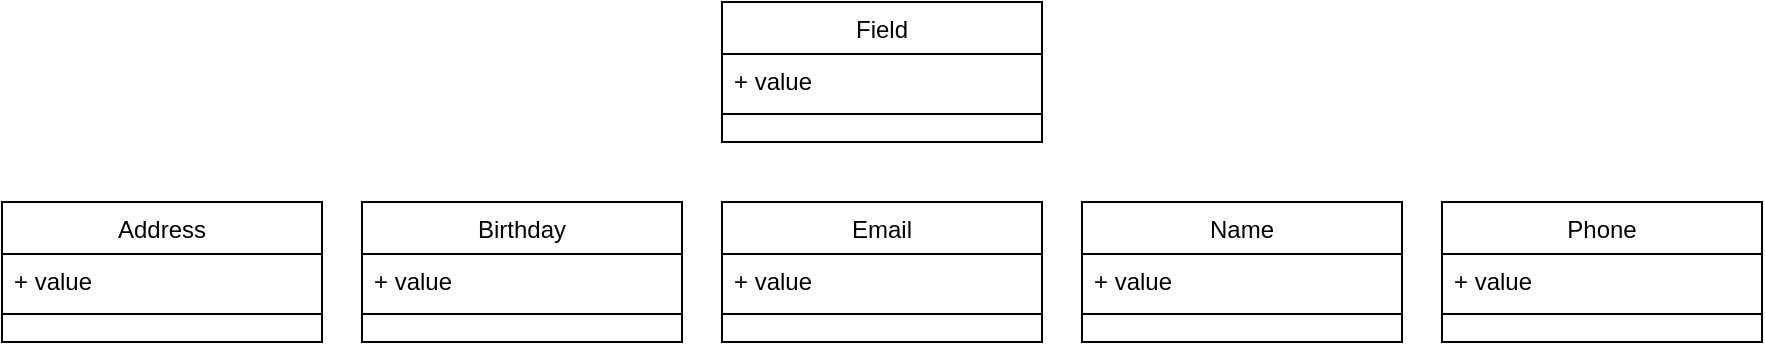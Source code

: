 <mxfile version="20.8.23" type="github">
  <diagram id="C5RBs43oDa-KdzZeNtuy" name="Page-1">
    <mxGraphModel dx="1696" dy="482" grid="1" gridSize="10" guides="1" tooltips="1" connect="1" arrows="1" fold="1" page="1" pageScale="1" pageWidth="827" pageHeight="1169" math="0" shadow="0">
      <root>
        <mxCell id="WIyWlLk6GJQsqaUBKTNV-0" />
        <mxCell id="WIyWlLk6GJQsqaUBKTNV-1" parent="WIyWlLk6GJQsqaUBKTNV-0" />
        <mxCell id="zkfFHV4jXpPFQw0GAbJ--13" value="Field" style="swimlane;fontStyle=0;align=center;verticalAlign=top;childLayout=stackLayout;horizontal=1;startSize=26;horizontalStack=0;resizeParent=1;resizeLast=0;collapsible=1;marginBottom=0;rounded=0;shadow=0;strokeWidth=1;" parent="WIyWlLk6GJQsqaUBKTNV-1" vertex="1">
          <mxGeometry x="300" y="80" width="160" height="70" as="geometry">
            <mxRectangle x="300" y="80" width="170" height="26" as="alternateBounds" />
          </mxGeometry>
        </mxCell>
        <mxCell id="zkfFHV4jXpPFQw0GAbJ--14" value="+ value&#xa;" style="text;align=left;verticalAlign=top;spacingLeft=4;spacingRight=4;overflow=hidden;rotatable=0;points=[[0,0.5],[1,0.5]];portConstraint=eastwest;" parent="zkfFHV4jXpPFQw0GAbJ--13" vertex="1">
          <mxGeometry y="26" width="160" height="26" as="geometry" />
        </mxCell>
        <mxCell id="zkfFHV4jXpPFQw0GAbJ--15" value="" style="line;html=1;strokeWidth=1;align=left;verticalAlign=middle;spacingTop=-1;spacingLeft=3;spacingRight=3;rotatable=0;labelPosition=right;points=[];portConstraint=eastwest;" parent="zkfFHV4jXpPFQw0GAbJ--13" vertex="1">
          <mxGeometry y="52" width="160" height="8" as="geometry" />
        </mxCell>
        <mxCell id="xpo1dGQnhpJa0DVz_Br3-12" value="Email" style="swimlane;fontStyle=0;align=center;verticalAlign=top;childLayout=stackLayout;horizontal=1;startSize=26;horizontalStack=0;resizeParent=1;resizeLast=0;collapsible=1;marginBottom=0;rounded=0;shadow=0;strokeWidth=1;" vertex="1" parent="WIyWlLk6GJQsqaUBKTNV-1">
          <mxGeometry x="300" y="180" width="160" height="70" as="geometry">
            <mxRectangle x="300" y="80" width="170" height="26" as="alternateBounds" />
          </mxGeometry>
        </mxCell>
        <mxCell id="xpo1dGQnhpJa0DVz_Br3-13" value="+ value&#xa;" style="text;align=left;verticalAlign=top;spacingLeft=4;spacingRight=4;overflow=hidden;rotatable=0;points=[[0,0.5],[1,0.5]];portConstraint=eastwest;" vertex="1" parent="xpo1dGQnhpJa0DVz_Br3-12">
          <mxGeometry y="26" width="160" height="26" as="geometry" />
        </mxCell>
        <mxCell id="xpo1dGQnhpJa0DVz_Br3-14" value="" style="line;html=1;strokeWidth=1;align=left;verticalAlign=middle;spacingTop=-1;spacingLeft=3;spacingRight=3;rotatable=0;labelPosition=right;points=[];portConstraint=eastwest;" vertex="1" parent="xpo1dGQnhpJa0DVz_Br3-12">
          <mxGeometry y="52" width="160" height="8" as="geometry" />
        </mxCell>
        <mxCell id="xpo1dGQnhpJa0DVz_Br3-15" value="Birthday" style="swimlane;fontStyle=0;align=center;verticalAlign=top;childLayout=stackLayout;horizontal=1;startSize=26;horizontalStack=0;resizeParent=1;resizeLast=0;collapsible=1;marginBottom=0;rounded=0;shadow=0;strokeWidth=1;" vertex="1" parent="WIyWlLk6GJQsqaUBKTNV-1">
          <mxGeometry x="120" y="180" width="160" height="70" as="geometry">
            <mxRectangle x="300" y="80" width="170" height="26" as="alternateBounds" />
          </mxGeometry>
        </mxCell>
        <mxCell id="xpo1dGQnhpJa0DVz_Br3-16" value="+ value&#xa;" style="text;align=left;verticalAlign=top;spacingLeft=4;spacingRight=4;overflow=hidden;rotatable=0;points=[[0,0.5],[1,0.5]];portConstraint=eastwest;" vertex="1" parent="xpo1dGQnhpJa0DVz_Br3-15">
          <mxGeometry y="26" width="160" height="26" as="geometry" />
        </mxCell>
        <mxCell id="xpo1dGQnhpJa0DVz_Br3-17" value="" style="line;html=1;strokeWidth=1;align=left;verticalAlign=middle;spacingTop=-1;spacingLeft=3;spacingRight=3;rotatable=0;labelPosition=right;points=[];portConstraint=eastwest;" vertex="1" parent="xpo1dGQnhpJa0DVz_Br3-15">
          <mxGeometry y="52" width="160" height="8" as="geometry" />
        </mxCell>
        <mxCell id="xpo1dGQnhpJa0DVz_Br3-18" value="Name" style="swimlane;fontStyle=0;align=center;verticalAlign=top;childLayout=stackLayout;horizontal=1;startSize=26;horizontalStack=0;resizeParent=1;resizeLast=0;collapsible=1;marginBottom=0;rounded=0;shadow=0;strokeWidth=1;" vertex="1" parent="WIyWlLk6GJQsqaUBKTNV-1">
          <mxGeometry x="480" y="180" width="160" height="70" as="geometry">
            <mxRectangle x="300" y="80" width="170" height="26" as="alternateBounds" />
          </mxGeometry>
        </mxCell>
        <mxCell id="xpo1dGQnhpJa0DVz_Br3-19" value="+ value&#xa;" style="text;align=left;verticalAlign=top;spacingLeft=4;spacingRight=4;overflow=hidden;rotatable=0;points=[[0,0.5],[1,0.5]];portConstraint=eastwest;" vertex="1" parent="xpo1dGQnhpJa0DVz_Br3-18">
          <mxGeometry y="26" width="160" height="26" as="geometry" />
        </mxCell>
        <mxCell id="xpo1dGQnhpJa0DVz_Br3-20" value="" style="line;html=1;strokeWidth=1;align=left;verticalAlign=middle;spacingTop=-1;spacingLeft=3;spacingRight=3;rotatable=0;labelPosition=right;points=[];portConstraint=eastwest;" vertex="1" parent="xpo1dGQnhpJa0DVz_Br3-18">
          <mxGeometry y="52" width="160" height="8" as="geometry" />
        </mxCell>
        <mxCell id="xpo1dGQnhpJa0DVz_Br3-21" value="Phone" style="swimlane;fontStyle=0;align=center;verticalAlign=top;childLayout=stackLayout;horizontal=1;startSize=26;horizontalStack=0;resizeParent=1;resizeLast=0;collapsible=1;marginBottom=0;rounded=0;shadow=0;strokeWidth=1;" vertex="1" parent="WIyWlLk6GJQsqaUBKTNV-1">
          <mxGeometry x="660" y="180" width="160" height="70" as="geometry">
            <mxRectangle x="300" y="80" width="170" height="26" as="alternateBounds" />
          </mxGeometry>
        </mxCell>
        <mxCell id="xpo1dGQnhpJa0DVz_Br3-22" value="+ value&#xa;" style="text;align=left;verticalAlign=top;spacingLeft=4;spacingRight=4;overflow=hidden;rotatable=0;points=[[0,0.5],[1,0.5]];portConstraint=eastwest;" vertex="1" parent="xpo1dGQnhpJa0DVz_Br3-21">
          <mxGeometry y="26" width="160" height="26" as="geometry" />
        </mxCell>
        <mxCell id="xpo1dGQnhpJa0DVz_Br3-23" value="" style="line;html=1;strokeWidth=1;align=left;verticalAlign=middle;spacingTop=-1;spacingLeft=3;spacingRight=3;rotatable=0;labelPosition=right;points=[];portConstraint=eastwest;" vertex="1" parent="xpo1dGQnhpJa0DVz_Br3-21">
          <mxGeometry y="52" width="160" height="8" as="geometry" />
        </mxCell>
        <mxCell id="xpo1dGQnhpJa0DVz_Br3-24" value="Address" style="swimlane;fontStyle=0;align=center;verticalAlign=top;childLayout=stackLayout;horizontal=1;startSize=26;horizontalStack=0;resizeParent=1;resizeLast=0;collapsible=1;marginBottom=0;rounded=0;shadow=0;strokeWidth=1;" vertex="1" parent="WIyWlLk6GJQsqaUBKTNV-1">
          <mxGeometry x="-60" y="180" width="160" height="70" as="geometry">
            <mxRectangle x="300" y="80" width="170" height="26" as="alternateBounds" />
          </mxGeometry>
        </mxCell>
        <mxCell id="xpo1dGQnhpJa0DVz_Br3-25" value="+ value&#xa;" style="text;align=left;verticalAlign=top;spacingLeft=4;spacingRight=4;overflow=hidden;rotatable=0;points=[[0,0.5],[1,0.5]];portConstraint=eastwest;" vertex="1" parent="xpo1dGQnhpJa0DVz_Br3-24">
          <mxGeometry y="26" width="160" height="26" as="geometry" />
        </mxCell>
        <mxCell id="xpo1dGQnhpJa0DVz_Br3-26" value="" style="line;html=1;strokeWidth=1;align=left;verticalAlign=middle;spacingTop=-1;spacingLeft=3;spacingRight=3;rotatable=0;labelPosition=right;points=[];portConstraint=eastwest;" vertex="1" parent="xpo1dGQnhpJa0DVz_Br3-24">
          <mxGeometry y="52" width="160" height="8" as="geometry" />
        </mxCell>
      </root>
    </mxGraphModel>
  </diagram>
</mxfile>
